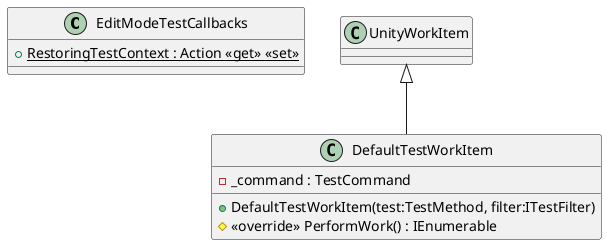 @startuml
class EditModeTestCallbacks {
    + {static} RestoringTestContext : Action <<get>> <<set>>
}
class DefaultTestWorkItem {
    - _command : TestCommand
    + DefaultTestWorkItem(test:TestMethod, filter:ITestFilter)
    # <<override>> PerformWork() : IEnumerable
}
UnityWorkItem <|-- DefaultTestWorkItem
@enduml
